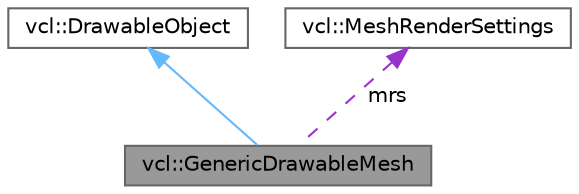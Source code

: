 digraph "vcl::GenericDrawableMesh"
{
 // LATEX_PDF_SIZE
  bgcolor="transparent";
  edge [fontname=Helvetica,fontsize=10,labelfontname=Helvetica,labelfontsize=10];
  node [fontname=Helvetica,fontsize=10,shape=box,height=0.2,width=0.4];
  Node1 [label="vcl::GenericDrawableMesh",height=0.2,width=0.4,color="gray40", fillcolor="grey60", style="filled", fontcolor="black",tooltip=" "];
  Node2 -> Node1 [dir="back",color="steelblue1",style="solid"];
  Node2 [label="vcl::DrawableObject",height=0.2,width=0.4,color="gray40", fillcolor="white", style="filled",URL="$classvcl_1_1DrawableObject.html",tooltip=" "];
  Node3 -> Node1 [dir="back",color="darkorchid3",style="dashed",label=" mrs" ];
  Node3 [label="vcl::MeshRenderSettings",height=0.2,width=0.4,color="gray40", fillcolor="white", style="filled",URL="$classvcl_1_1MeshRenderSettings.html",tooltip="The MeshRenderSettings class allows an easy management of render settings of a Mesh...."];
}
